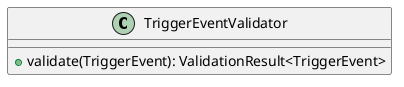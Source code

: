 @startuml

    class TriggerEventValidator [[TriggerEventValidator.html]] {
        +validate(TriggerEvent): ValidationResult<TriggerEvent>
    }

@enduml
